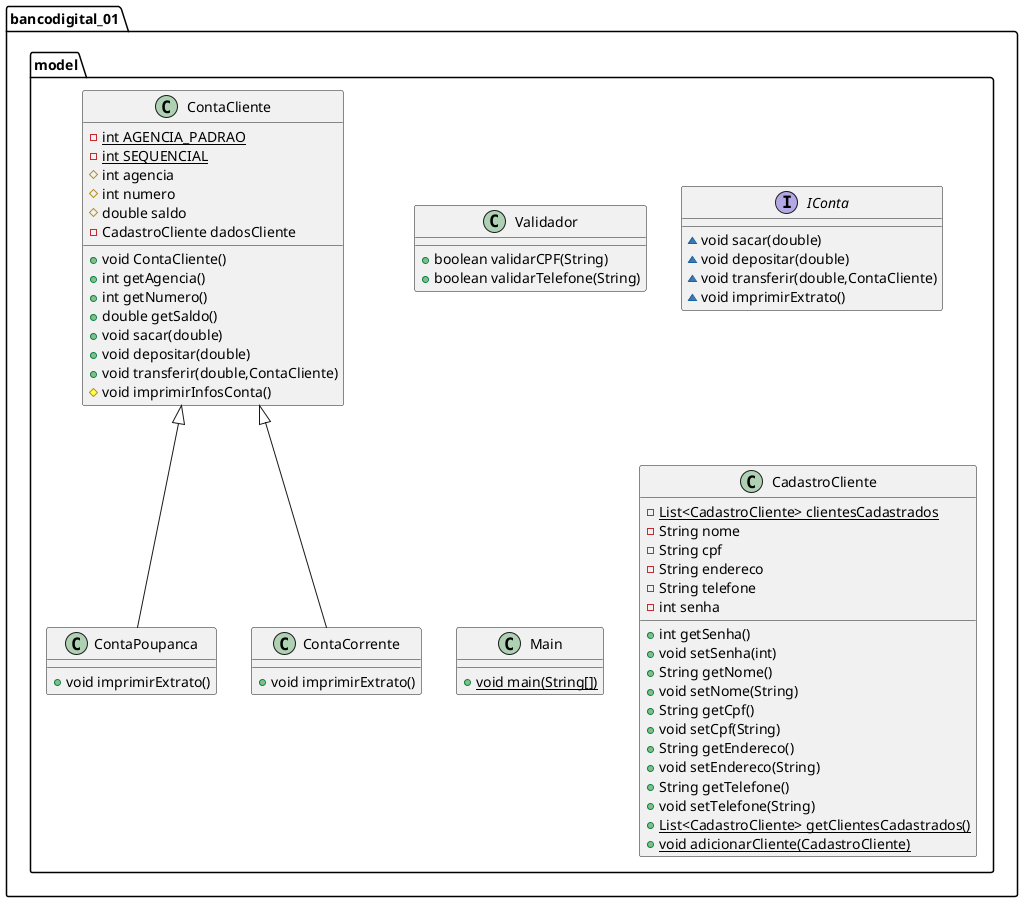 @startuml
class bancodigital_01.model.Validador {
+ boolean validarCPF(String)
+ boolean validarTelefone(String)
}
class bancodigital_01.model.ContaPoupanca {
+ void imprimirExtrato()
}
interface bancodigital_01.model.IConta {
~ void sacar(double)
~ void depositar(double)
~ void transferir(double,ContaCliente)
~ void imprimirExtrato()
}
class bancodigital_01.model.Main {
+ {static} void main(String[])
}
class bancodigital_01.model.CadastroCliente {
- {static} List<CadastroCliente> clientesCadastrados
- String nome
- String cpf
- String endereco
- String telefone
- int senha
+ int getSenha()
+ void setSenha(int)
+ String getNome()
+ void setNome(String)
+ String getCpf()
+ void setCpf(String)
+ String getEndereco()
+ void setEndereco(String)
+ String getTelefone()
+ void setTelefone(String)
+ {static} List<CadastroCliente> getClientesCadastrados()
+ {static} void adicionarCliente(CadastroCliente)
}
class bancodigital_01.model.ContaCliente {
- {static} int AGENCIA_PADRAO
- {static} int SEQUENCIAL
# int agencia
# int numero
# double saldo
- CadastroCliente dadosCliente
+ void ContaCliente()
+ int getAgencia()
+ int getNumero()
+ double getSaldo()
+ void sacar(double)
+ void depositar(double)
+ void transferir(double,ContaCliente)
# void imprimirInfosConta()
}
class bancodigital_01.model.ContaCorrente {
+ void imprimirExtrato()
}


bancodigital_01.model.ContaCliente <|-- bancodigital_01.model.ContaPoupanca
bancodigital_01.model.ContaCliente <|-- bancodigital_01.model.ContaCorrente
@enduml